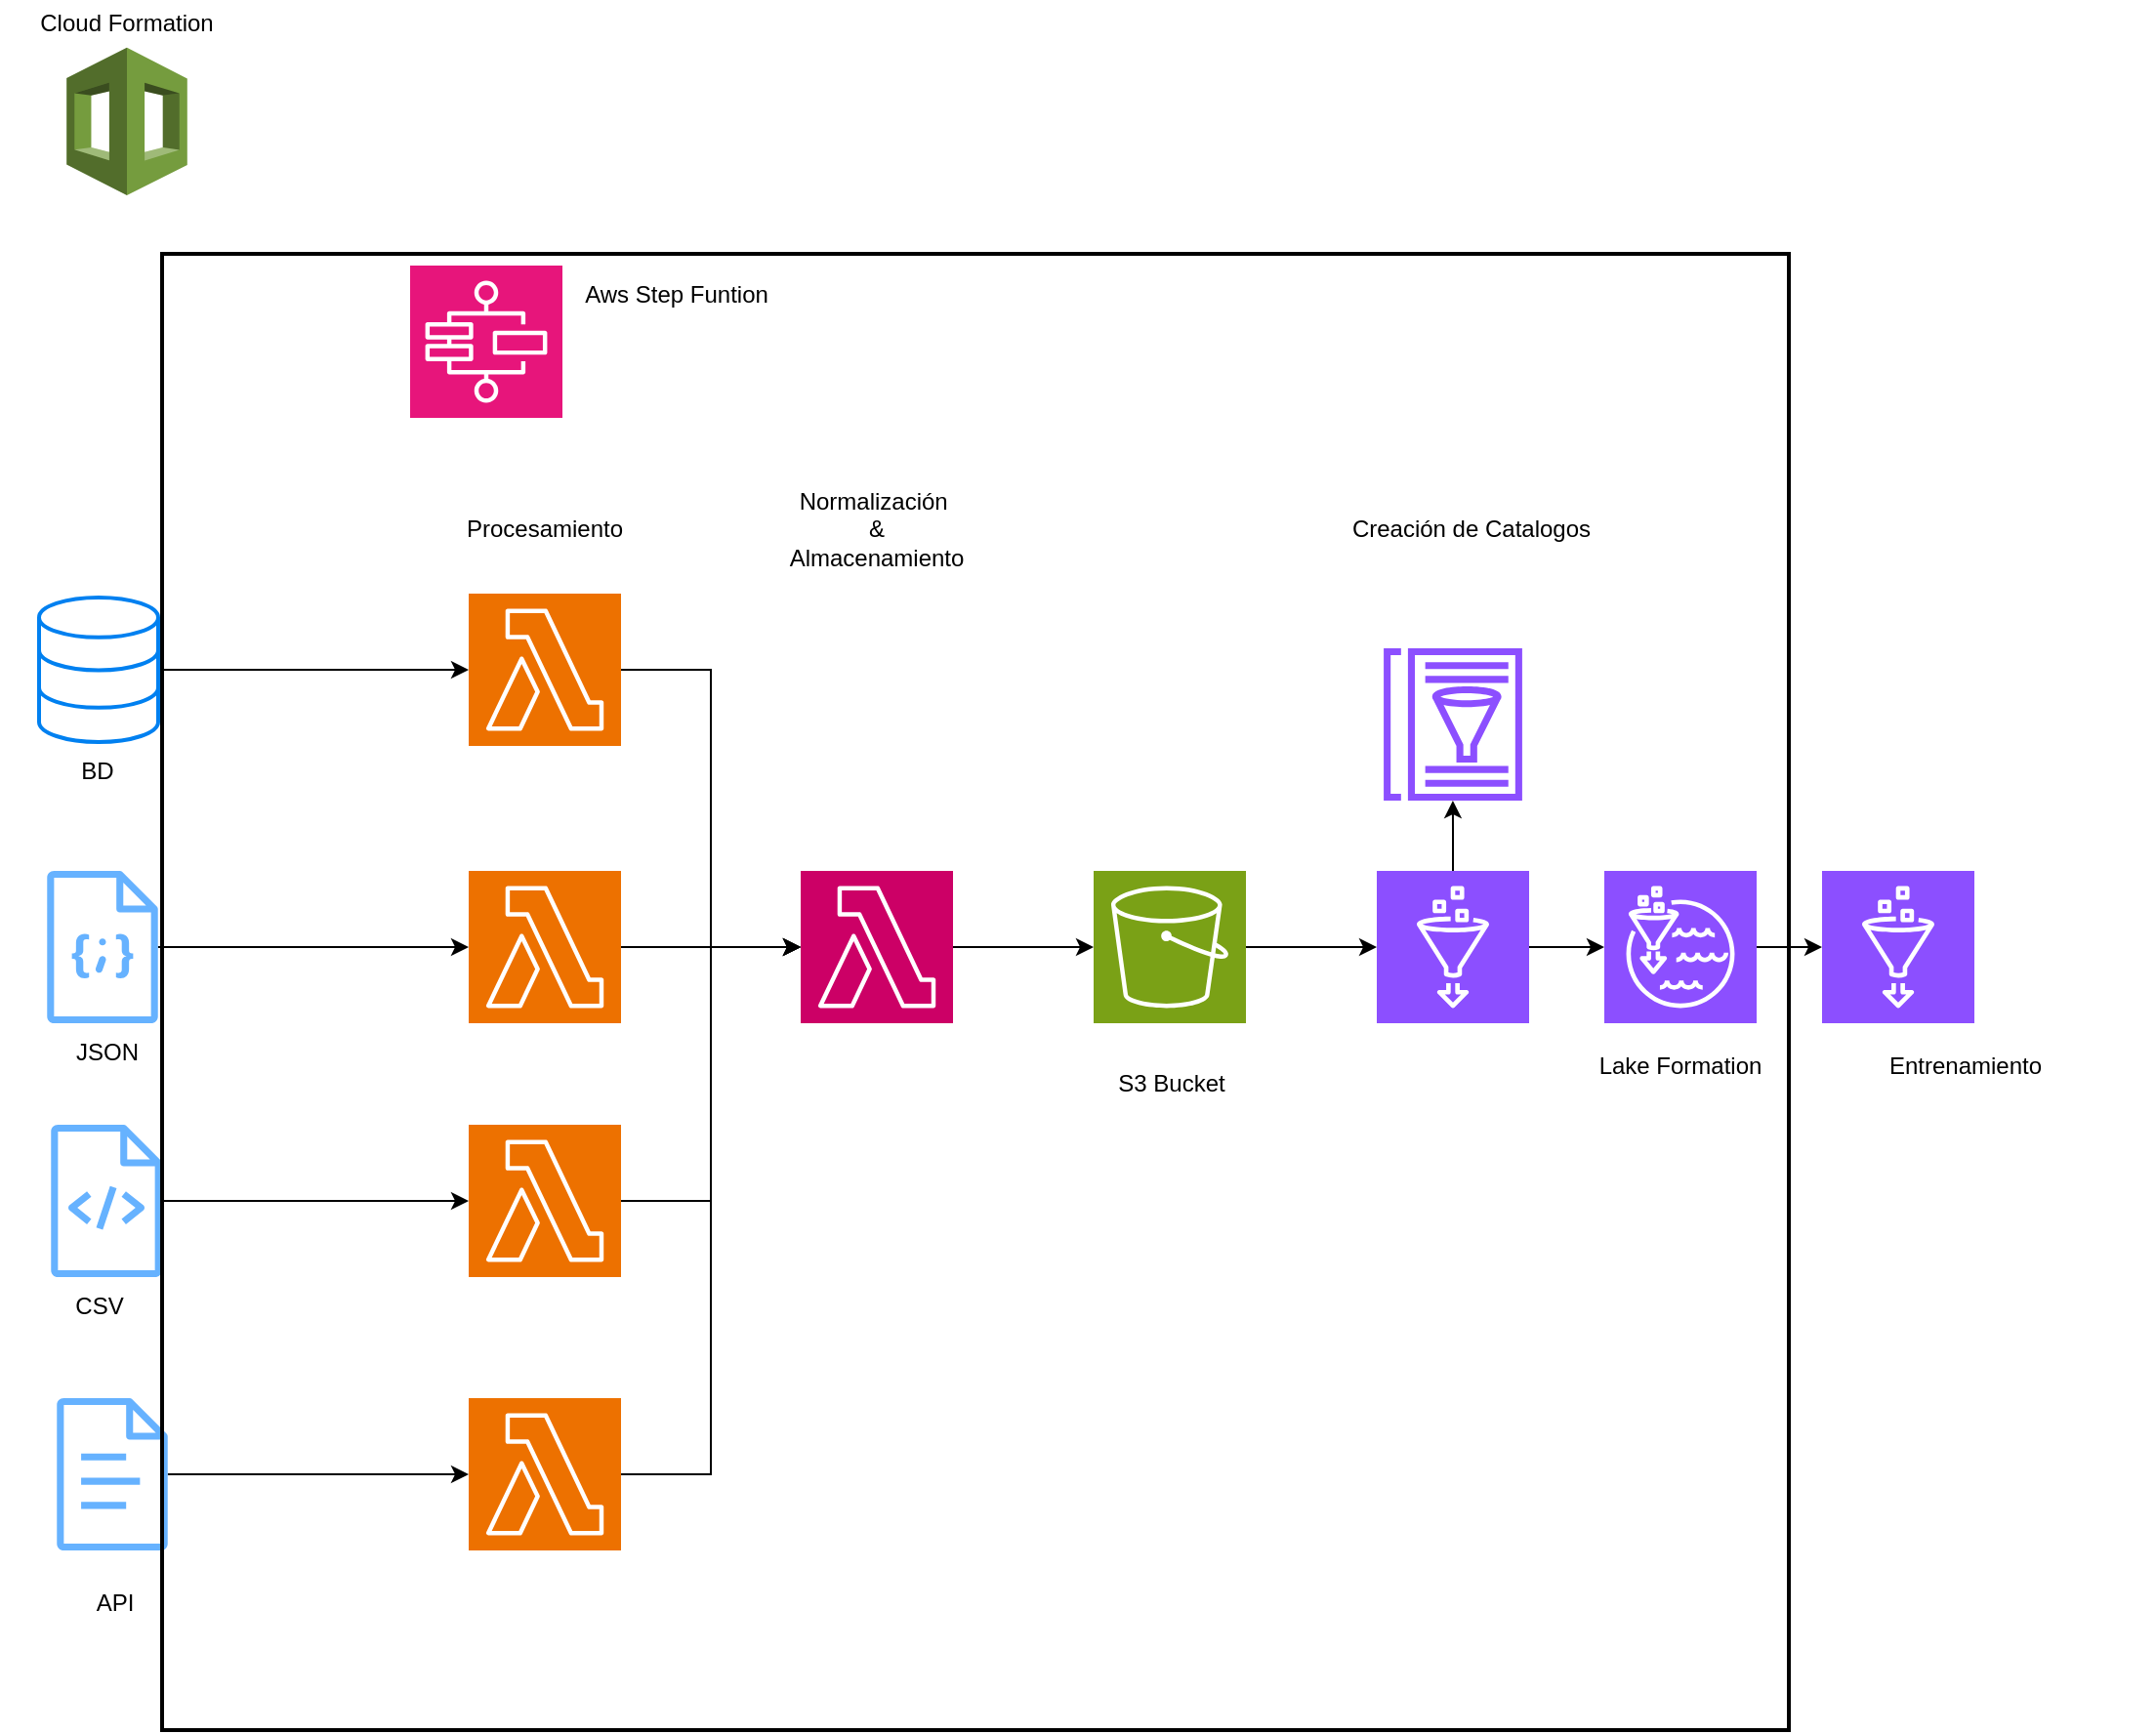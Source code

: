 <mxfile version="27.1.1">
  <diagram name="Página-1" id="gfYEeVXDrZuQ-25ZXmSc">
    <mxGraphModel dx="1854" dy="933" grid="1" gridSize="10" guides="1" tooltips="1" connect="1" arrows="1" fold="1" page="1" pageScale="1" pageWidth="300" pageHeight="1000" math="0" shadow="0">
      <root>
        <mxCell id="0" />
        <mxCell id="1" parent="0" />
        <mxCell id="uiOcUS1UXc89rVokBoGU-22" style="edgeStyle=orthogonalEdgeStyle;rounded=0;orthogonalLoop=1;jettySize=auto;html=1;" parent="1" source="uiOcUS1UXc89rVokBoGU-13" target="uiOcUS1UXc89rVokBoGU-18" edge="1">
          <mxGeometry relative="1" as="geometry" />
        </mxCell>
        <mxCell id="uiOcUS1UXc89rVokBoGU-19" style="edgeStyle=orthogonalEdgeStyle;rounded=0;orthogonalLoop=1;jettySize=auto;html=1;entryX=0;entryY=0.5;entryDx=0;entryDy=0;entryPerimeter=0;" parent="1" source="uiOcUS1UXc89rVokBoGU-15" target="uiOcUS1UXc89rVokBoGU-8" edge="1">
          <mxGeometry relative="1" as="geometry" />
        </mxCell>
        <mxCell id="uiOcUS1UXc89rVokBoGU-20" style="edgeStyle=orthogonalEdgeStyle;rounded=0;orthogonalLoop=1;jettySize=auto;html=1;entryX=0;entryY=0.5;entryDx=0;entryDy=0;entryPerimeter=0;" parent="1" source="uiOcUS1UXc89rVokBoGU-3" target="uiOcUS1UXc89rVokBoGU-9" edge="1">
          <mxGeometry relative="1" as="geometry" />
        </mxCell>
        <mxCell id="uiOcUS1UXc89rVokBoGU-21" style="edgeStyle=orthogonalEdgeStyle;rounded=0;orthogonalLoop=1;jettySize=auto;html=1;entryX=0;entryY=0.5;entryDx=0;entryDy=0;entryPerimeter=0;" parent="1" source="uiOcUS1UXc89rVokBoGU-2" target="uiOcUS1UXc89rVokBoGU-17" edge="1">
          <mxGeometry relative="1" as="geometry" />
        </mxCell>
        <mxCell id="uiOcUS1UXc89rVokBoGU-71" value="" style="edgeStyle=orthogonalEdgeStyle;rounded=0;orthogonalLoop=1;jettySize=auto;html=1;" parent="1" source="uiOcUS1UXc89rVokBoGU-28" target="uiOcUS1UXc89rVokBoGU-6" edge="1">
          <mxGeometry relative="1" as="geometry">
            <mxPoint x="242" y="510" as="sourcePoint" />
            <mxPoint x="460" y="540" as="targetPoint" />
          </mxGeometry>
        </mxCell>
        <mxCell id="-XqWnuMyjsbEsFp_BdXn-17" value="" style="group" parent="1" vertex="1" connectable="0">
          <mxGeometry x="-180" y="50" width="130" height="100" as="geometry" />
        </mxCell>
        <mxCell id="-XqWnuMyjsbEsFp_BdXn-14" value="" style="outlineConnect=0;dashed=0;verticalLabelPosition=bottom;verticalAlign=top;align=center;html=1;shape=mxgraph.aws3.cloudformation;fillColor=#759C3E;gradientColor=none;" parent="-XqWnuMyjsbEsFp_BdXn-17" vertex="1">
          <mxGeometry x="34.115" y="24.39" width="61.77" height="75.61" as="geometry" />
        </mxCell>
        <mxCell id="-XqWnuMyjsbEsFp_BdXn-16" value="&lt;font face=&quot;Arial, sans-serif&quot;&gt;&lt;span style=&quot;white-space-collapse: preserve;&quot;&gt;Cloud Formation&lt;/span&gt;&lt;/font&gt;" style="text;html=1;align=center;verticalAlign=middle;whiteSpace=wrap;rounded=0;" parent="-XqWnuMyjsbEsFp_BdXn-17" vertex="1">
          <mxGeometry width="130" height="24.39" as="geometry" />
        </mxCell>
        <mxCell id="-XqWnuMyjsbEsFp_BdXn-18" value="" style="group" parent="1" vertex="1" connectable="0">
          <mxGeometry x="-160" y="356" width="69" height="530" as="geometry" />
        </mxCell>
        <mxCell id="uiOcUS1UXc89rVokBoGU-2" value="" style="sketch=0;outlineConnect=0;fontColor=#232F3E;gradientColor=none;fillColor=#66B2FF;strokeColor=none;dashed=0;verticalLabelPosition=bottom;verticalAlign=top;align=center;html=1;fontSize=12;fontStyle=0;aspect=fixed;pointerEvents=1;shape=mxgraph.aws4.source_code;" parent="-XqWnuMyjsbEsFp_BdXn-18" vertex="1">
          <mxGeometry x="6" y="270" width="57" height="78" as="geometry" />
        </mxCell>
        <mxCell id="uiOcUS1UXc89rVokBoGU-3" value="" style="sketch=0;outlineConnect=0;fontColor=#232F3E;gradientColor=none;fillColor=#66B2FF;strokeColor=none;dashed=0;verticalLabelPosition=bottom;verticalAlign=top;align=center;html=1;fontSize=12;fontStyle=0;aspect=fixed;pointerEvents=1;shape=mxgraph.aws4.json_script;" parent="-XqWnuMyjsbEsFp_BdXn-18" vertex="1">
          <mxGeometry x="4" y="140" width="57" height="78" as="geometry" />
        </mxCell>
        <mxCell id="uiOcUS1UXc89rVokBoGU-10" value="BD" style="text;html=1;align=center;verticalAlign=middle;whiteSpace=wrap;rounded=0;" parent="-XqWnuMyjsbEsFp_BdXn-18" vertex="1">
          <mxGeometry y="74" width="60" height="30" as="geometry" />
        </mxCell>
        <mxCell id="uiOcUS1UXc89rVokBoGU-11" value="JSON" style="text;html=1;align=center;verticalAlign=middle;whiteSpace=wrap;rounded=0;" parent="-XqWnuMyjsbEsFp_BdXn-18" vertex="1">
          <mxGeometry x="4.5" y="218" width="60" height="30" as="geometry" />
        </mxCell>
        <mxCell id="uiOcUS1UXc89rVokBoGU-12" value="CSV" style="text;html=1;align=center;verticalAlign=middle;whiteSpace=wrap;rounded=0;" parent="-XqWnuMyjsbEsFp_BdXn-18" vertex="1">
          <mxGeometry x="1" y="348" width="60" height="30" as="geometry" />
        </mxCell>
        <mxCell id="uiOcUS1UXc89rVokBoGU-13" value="" style="sketch=0;outlineConnect=0;fontColor=#232F3E;gradientColor=none;fillColor=#66B2FF;strokeColor=none;dashed=0;verticalLabelPosition=bottom;verticalAlign=top;align=center;html=1;fontSize=12;fontStyle=0;aspect=fixed;pointerEvents=1;shape=mxgraph.aws4.document;" parent="-XqWnuMyjsbEsFp_BdXn-18" vertex="1">
          <mxGeometry x="9" y="410" width="57" height="78" as="geometry" />
        </mxCell>
        <mxCell id="uiOcUS1UXc89rVokBoGU-14" value="API" style="text;html=1;align=center;verticalAlign=middle;whiteSpace=wrap;rounded=0;" parent="-XqWnuMyjsbEsFp_BdXn-18" vertex="1">
          <mxGeometry x="9" y="500" width="60" height="30" as="geometry" />
        </mxCell>
        <mxCell id="uiOcUS1UXc89rVokBoGU-15" value="" style="html=1;verticalLabelPosition=bottom;align=center;labelBackgroundColor=#ffffff;verticalAlign=top;strokeWidth=2;strokeColor=#0080F0;shadow=0;dashed=0;shape=mxgraph.ios7.icons.data;" parent="-XqWnuMyjsbEsFp_BdXn-18" vertex="1">
          <mxGeometry width="61" height="74" as="geometry" />
        </mxCell>
        <mxCell id="-XqWnuMyjsbEsFp_BdXn-20" value="" style="group" parent="1" vertex="1" connectable="0">
          <mxGeometry x="20" y="180" width="903" height="756" as="geometry" />
        </mxCell>
        <mxCell id="uiOcUS1UXc89rVokBoGU-8" value="" style="sketch=0;points=[[0,0,0],[0.25,0,0],[0.5,0,0],[0.75,0,0],[1,0,0],[0,1,0],[0.25,1,0],[0.5,1,0],[0.75,1,0],[1,1,0],[0,0.25,0],[0,0.5,0],[0,0.75,0],[1,0.25,0],[1,0.5,0],[1,0.75,0]];outlineConnect=0;fontColor=#232F3E;fillColor=#ED7100;strokeColor=#ffffff;dashed=0;verticalLabelPosition=bottom;verticalAlign=top;align=center;html=1;fontSize=12;fontStyle=0;aspect=fixed;shape=mxgraph.aws4.resourceIcon;resIcon=mxgraph.aws4.lambda;" parent="-XqWnuMyjsbEsFp_BdXn-20" vertex="1">
          <mxGeometry x="40" y="174" width="78" height="78" as="geometry" />
        </mxCell>
        <mxCell id="uiOcUS1UXc89rVokBoGU-39" style="edgeStyle=orthogonalEdgeStyle;rounded=0;orthogonalLoop=1;jettySize=auto;html=1;" parent="-XqWnuMyjsbEsFp_BdXn-20" source="uiOcUS1UXc89rVokBoGU-9" target="uiOcUS1UXc89rVokBoGU-28" edge="1">
          <mxGeometry relative="1" as="geometry" />
        </mxCell>
        <mxCell id="uiOcUS1UXc89rVokBoGU-9" value="" style="sketch=0;points=[[0,0,0],[0.25,0,0],[0.5,0,0],[0.75,0,0],[1,0,0],[0,1,0],[0.25,1,0],[0.5,1,0],[0.75,1,0],[1,1,0],[0,0.25,0],[0,0.5,0],[0,0.75,0],[1,0.25,0],[1,0.5,0],[1,0.75,0]];outlineConnect=0;fontColor=#232F3E;fillColor=#ED7100;strokeColor=#ffffff;dashed=0;verticalLabelPosition=bottom;verticalAlign=top;align=center;html=1;fontSize=12;fontStyle=0;aspect=fixed;shape=mxgraph.aws4.resourceIcon;resIcon=mxgraph.aws4.lambda;" parent="-XqWnuMyjsbEsFp_BdXn-20" vertex="1">
          <mxGeometry x="40" y="316" width="78" height="78" as="geometry" />
        </mxCell>
        <mxCell id="uiOcUS1UXc89rVokBoGU-17" value="" style="sketch=0;points=[[0,0,0],[0.25,0,0],[0.5,0,0],[0.75,0,0],[1,0,0],[0,1,0],[0.25,1,0],[0.5,1,0],[0.75,1,0],[1,1,0],[0,0.25,0],[0,0.5,0],[0,0.75,0],[1,0.25,0],[1,0.5,0],[1,0.75,0]];outlineConnect=0;fontColor=#232F3E;fillColor=#ED7100;strokeColor=#ffffff;dashed=0;verticalLabelPosition=bottom;verticalAlign=top;align=center;html=1;fontSize=12;fontStyle=0;aspect=fixed;shape=mxgraph.aws4.resourceIcon;resIcon=mxgraph.aws4.lambda;" parent="-XqWnuMyjsbEsFp_BdXn-20" vertex="1">
          <mxGeometry x="40" y="446" width="78" height="78" as="geometry" />
        </mxCell>
        <mxCell id="uiOcUS1UXc89rVokBoGU-18" value="" style="sketch=0;points=[[0,0,0],[0.25,0,0],[0.5,0,0],[0.75,0,0],[1,0,0],[0,1,0],[0.25,1,0],[0.5,1,0],[0.75,1,0],[1,1,0],[0,0.25,0],[0,0.5,0],[0,0.75,0],[1,0.25,0],[1,0.5,0],[1,0.75,0]];outlineConnect=0;fontColor=#232F3E;fillColor=#ED7100;strokeColor=#ffffff;dashed=0;verticalLabelPosition=bottom;verticalAlign=top;align=center;html=1;fontSize=12;fontStyle=0;aspect=fixed;shape=mxgraph.aws4.resourceIcon;resIcon=mxgraph.aws4.lambda;" parent="-XqWnuMyjsbEsFp_BdXn-20" vertex="1">
          <mxGeometry x="40" y="586" width="78" height="78" as="geometry" />
        </mxCell>
        <mxCell id="uiOcUS1UXc89rVokBoGU-28" value="" style="sketch=0;points=[[0,0,0],[0.25,0,0],[0.5,0,0],[0.75,0,0],[1,0,0],[0,1,0],[0.25,1,0],[0.5,1,0],[0.75,1,0],[1,1,0],[0,0.25,0],[0,0.5,0],[0,0.75,0],[1,0.25,0],[1,0.5,0],[1,0.75,0]];outlineConnect=0;fontColor=#232F3E;fillColor=#CC0066;strokeColor=#ffffff;dashed=0;verticalLabelPosition=bottom;verticalAlign=top;align=center;html=1;fontSize=12;fontStyle=0;aspect=fixed;shape=mxgraph.aws4.resourceIcon;resIcon=mxgraph.aws4.lambda;" parent="-XqWnuMyjsbEsFp_BdXn-20" vertex="1">
          <mxGeometry x="210" y="316" width="78" height="78" as="geometry" />
        </mxCell>
        <mxCell id="uiOcUS1UXc89rVokBoGU-35" value="Normalización&amp;nbsp;&lt;div&gt;&amp;amp;&lt;/div&gt;&lt;div&gt;Almacenamiento&lt;/div&gt;" style="text;html=1;align=center;verticalAlign=middle;whiteSpace=wrap;rounded=0;" parent="-XqWnuMyjsbEsFp_BdXn-20" vertex="1">
          <mxGeometry x="219" y="126" width="60" height="30" as="geometry" />
        </mxCell>
        <mxCell id="uiOcUS1UXc89rVokBoGU-37" value="Procesamiento" style="text;html=1;align=center;verticalAlign=middle;whiteSpace=wrap;rounded=0;" parent="-XqWnuMyjsbEsFp_BdXn-20" vertex="1">
          <mxGeometry x="49" y="126" width="60" height="30" as="geometry" />
        </mxCell>
        <mxCell id="uiOcUS1UXc89rVokBoGU-38" style="edgeStyle=orthogonalEdgeStyle;rounded=0;orthogonalLoop=1;jettySize=auto;html=1;entryX=0;entryY=0.5;entryDx=0;entryDy=0;entryPerimeter=0;" parent="-XqWnuMyjsbEsFp_BdXn-20" source="uiOcUS1UXc89rVokBoGU-8" target="uiOcUS1UXc89rVokBoGU-28" edge="1">
          <mxGeometry relative="1" as="geometry" />
        </mxCell>
        <mxCell id="uiOcUS1UXc89rVokBoGU-41" style="edgeStyle=orthogonalEdgeStyle;rounded=0;orthogonalLoop=1;jettySize=auto;html=1;entryX=0;entryY=0.5;entryDx=0;entryDy=0;entryPerimeter=0;" parent="-XqWnuMyjsbEsFp_BdXn-20" source="uiOcUS1UXc89rVokBoGU-17" target="uiOcUS1UXc89rVokBoGU-28" edge="1">
          <mxGeometry relative="1" as="geometry" />
        </mxCell>
        <mxCell id="uiOcUS1UXc89rVokBoGU-42" style="edgeStyle=orthogonalEdgeStyle;rounded=0;orthogonalLoop=1;jettySize=auto;html=1;entryX=0;entryY=0.5;entryDx=0;entryDy=0;entryPerimeter=0;" parent="-XqWnuMyjsbEsFp_BdXn-20" source="uiOcUS1UXc89rVokBoGU-18" target="uiOcUS1UXc89rVokBoGU-28" edge="1">
          <mxGeometry relative="1" as="geometry" />
        </mxCell>
        <mxCell id="-XqWnuMyjsbEsFp_BdXn-1" value="" style="sketch=0;points=[[0,0,0],[0.25,0,0],[0.5,0,0],[0.75,0,0],[1,0,0],[0,1,0],[0.25,1,0],[0.5,1,0],[0.75,1,0],[1,1,0],[0,0.25,0],[0,0.5,0],[0,0.75,0],[1,0.25,0],[1,0.5,0],[1,0.75,0]];outlineConnect=0;fontColor=#232F3E;fillColor=#E7157B;strokeColor=#ffffff;dashed=0;verticalLabelPosition=bottom;verticalAlign=top;align=center;html=1;fontSize=12;fontStyle=0;aspect=fixed;shape=mxgraph.aws4.resourceIcon;resIcon=mxgraph.aws4.step_functions;" parent="-XqWnuMyjsbEsFp_BdXn-20" vertex="1">
          <mxGeometry x="10" y="6" width="78" height="78" as="geometry" />
        </mxCell>
        <mxCell id="-XqWnuMyjsbEsFp_BdXn-7" value="&lt;font face=&quot;Arial, sans-serif&quot;&gt;&lt;span style=&quot;white-space-collapse: preserve;&quot;&gt;Aws Step Funtion&lt;/span&gt;&lt;/font&gt;" style="text;html=1;align=center;verticalAlign=middle;whiteSpace=wrap;rounded=0;" parent="-XqWnuMyjsbEsFp_BdXn-20" vertex="1">
          <mxGeometry x="66" y="6" width="161" height="30" as="geometry" />
        </mxCell>
        <mxCell id="-XqWnuMyjsbEsFp_BdXn-19" value="" style="group;movable=1;resizable=1;rotatable=1;deletable=1;editable=1;locked=0;connectable=1;" parent="-XqWnuMyjsbEsFp_BdXn-20" vertex="1" connectable="0">
          <mxGeometry x="376" width="511" height="756" as="geometry" />
        </mxCell>
        <mxCell id="-XqWnuMyjsbEsFp_BdXn-5" value="" style="rounded=0;whiteSpace=wrap;html=1;fillColor=none;strokeWidth=2;" parent="-XqWnuMyjsbEsFp_BdXn-19" vertex="1">
          <mxGeometry x="-493" width="833" height="756" as="geometry" />
        </mxCell>
        <mxCell id="uiOcUS1UXc89rVokBoGU-47" style="edgeStyle=orthogonalEdgeStyle;rounded=0;orthogonalLoop=1;jettySize=auto;html=1;" parent="-XqWnuMyjsbEsFp_BdXn-19" source="uiOcUS1UXc89rVokBoGU-44" target="uiOcUS1UXc89rVokBoGU-45" edge="1">
          <mxGeometry relative="1" as="geometry" />
        </mxCell>
        <mxCell id="uiOcUS1UXc89rVokBoGU-44" value="" style="sketch=0;points=[[0,0,0],[0.25,0,0],[0.5,0,0],[0.75,0,0],[1,0,0],[0,1,0],[0.25,1,0],[0.5,1,0],[0.75,1,0],[1,1,0],[0,0.25,0],[0,0.5,0],[0,0.75,0],[1,0.25,0],[1,0.5,0],[1,0.75,0]];outlineConnect=0;fontColor=#232F3E;fillColor=#8C4FFF;strokeColor=#ffffff;dashed=0;verticalLabelPosition=bottom;verticalAlign=top;align=center;html=1;fontSize=12;fontStyle=0;aspect=fixed;shape=mxgraph.aws4.resourceIcon;resIcon=mxgraph.aws4.glue;" parent="-XqWnuMyjsbEsFp_BdXn-19" vertex="1">
          <mxGeometry x="129" y="316" width="78" height="78" as="geometry" />
        </mxCell>
        <mxCell id="uiOcUS1UXc89rVokBoGU-45" value="" style="sketch=0;outlineConnect=0;fontColor=#232F3E;gradientColor=none;fillColor=#8C4FFF;strokeColor=none;dashed=0;verticalLabelPosition=bottom;verticalAlign=top;align=center;html=1;fontSize=12;fontStyle=0;aspect=fixed;pointerEvents=1;shape=mxgraph.aws4.glue_data_catalog;" parent="-XqWnuMyjsbEsFp_BdXn-19" vertex="1">
          <mxGeometry x="132" y="202" width="72" height="78" as="geometry" />
        </mxCell>
        <mxCell id="uiOcUS1UXc89rVokBoGU-49" style="edgeStyle=orthogonalEdgeStyle;rounded=0;orthogonalLoop=1;jettySize=auto;html=1;" parent="-XqWnuMyjsbEsFp_BdXn-19" source="uiOcUS1UXc89rVokBoGU-44" target="uiOcUS1UXc89rVokBoGU-51" edge="1">
          <mxGeometry relative="1" as="geometry">
            <mxPoint x="254" y="354" as="targetPoint" />
          </mxGeometry>
        </mxCell>
        <mxCell id="uiOcUS1UXc89rVokBoGU-51" value="" style="sketch=0;points=[[0,0,0],[0.25,0,0],[0.5,0,0],[0.75,0,0],[1,0,0],[0,1,0],[0.25,1,0],[0.5,1,0],[0.75,1,0],[1,1,0],[0,0.25,0],[0,0.5,0],[0,0.75,0],[1,0.25,0],[1,0.5,0],[1,0.75,0]];outlineConnect=0;fontColor=#232F3E;fillColor=#8C4FFF;strokeColor=#ffffff;dashed=0;verticalLabelPosition=bottom;verticalAlign=top;align=center;html=1;fontSize=12;fontStyle=0;aspect=fixed;shape=mxgraph.aws4.resourceIcon;resIcon=mxgraph.aws4.lake_formation;" parent="-XqWnuMyjsbEsFp_BdXn-19" vertex="1">
          <mxGeometry x="245.5" y="316" width="78" height="78" as="geometry" />
        </mxCell>
        <mxCell id="uiOcUS1UXc89rVokBoGU-52" value="" style="sketch=0;points=[[0,0,0],[0.25,0,0],[0.5,0,0],[0.75,0,0],[1,0,0],[0,1,0],[0.25,1,0],[0.5,1,0],[0.75,1,0],[1,1,0],[0,0.25,0],[0,0.5,0],[0,0.75,0],[1,0.25,0],[1,0.5,0],[1,0.75,0]];outlineConnect=0;fontColor=#232F3E;fillColor=#8C4FFF;strokeColor=#ffffff;dashed=0;verticalLabelPosition=bottom;verticalAlign=top;align=center;html=1;fontSize=12;fontStyle=0;aspect=fixed;shape=mxgraph.aws4.resourceIcon;resIcon=mxgraph.aws4.glue;" parent="-XqWnuMyjsbEsFp_BdXn-19" vertex="1">
          <mxGeometry x="357" y="316" width="78" height="78" as="geometry" />
        </mxCell>
        <mxCell id="uiOcUS1UXc89rVokBoGU-53" style="edgeStyle=orthogonalEdgeStyle;rounded=0;orthogonalLoop=1;jettySize=auto;html=1;entryX=0;entryY=0.5;entryDx=0;entryDy=0;entryPerimeter=0;" parent="-XqWnuMyjsbEsFp_BdXn-19" source="uiOcUS1UXc89rVokBoGU-51" target="uiOcUS1UXc89rVokBoGU-52" edge="1">
          <mxGeometry relative="1" as="geometry" />
        </mxCell>
        <mxCell id="uiOcUS1UXc89rVokBoGU-55" value="&lt;span id=&quot;docs-internal-guid-f54655bc-7fff-d866-c26d-fa4de6e5eb7c&quot;&gt;&lt;span style=&quot;font-family: Arial, sans-serif; background-color: transparent; font-variant-numeric: normal; font-variant-east-asian: normal; font-variant-alternates: normal; font-variant-position: normal; font-variant-emoji: normal; vertical-align: baseline; white-space-collapse: preserve;&quot;&gt;&lt;font&gt;Lake Formation&lt;/font&gt;&lt;/span&gt;&lt;/span&gt;" style="text;html=1;align=center;verticalAlign=middle;whiteSpace=wrap;rounded=0;" parent="-XqWnuMyjsbEsFp_BdXn-19" vertex="1">
          <mxGeometry x="204" y="401" width="161" height="30" as="geometry" />
        </mxCell>
        <mxCell id="uiOcUS1UXc89rVokBoGU-56" value="&lt;font face=&quot;Arial, sans-serif&quot;&gt;&lt;span style=&quot;white-space-collapse: preserve;&quot;&gt;Creación de Catalogos&lt;/span&gt;&lt;/font&gt;" style="text;html=1;align=center;verticalAlign=middle;whiteSpace=wrap;rounded=0;" parent="-XqWnuMyjsbEsFp_BdXn-19" vertex="1">
          <mxGeometry x="97" y="126" width="161" height="30" as="geometry" />
        </mxCell>
        <mxCell id="uiOcUS1UXc89rVokBoGU-54" value="&lt;span id=&quot;docs-internal-guid-f54655bc-7fff-d866-c26d-fa4de6e5eb7c&quot;&gt;&lt;span style=&quot;font-family: Arial, sans-serif; background-color: transparent; font-variant-numeric: normal; font-variant-east-asian: normal; font-variant-alternates: normal; font-variant-position: normal; font-variant-emoji: normal; vertical-align: baseline; white-space-collapse: preserve;&quot;&gt;&lt;font&gt;Entrenamiento&lt;/font&gt;&lt;/span&gt;&lt;/span&gt;" style="text;html=1;align=center;verticalAlign=middle;whiteSpace=wrap;rounded=0;" parent="-XqWnuMyjsbEsFp_BdXn-19" vertex="1">
          <mxGeometry x="350" y="401" width="161" height="30" as="geometry" />
        </mxCell>
        <mxCell id="uiOcUS1UXc89rVokBoGU-6" value="" style="sketch=0;points=[[0,0,0],[0.25,0,0],[0.5,0,0],[0.75,0,0],[1,0,0],[0,1,0],[0.25,1,0],[0.5,1,0],[0.75,1,0],[1,1,0],[0,0.25,0],[0,0.5,0],[0,0.75,0],[1,0.25,0],[1,0.5,0],[1,0.75,0]];outlineConnect=0;fontColor=#232F3E;fillColor=#7AA116;strokeColor=#ffffff;dashed=0;verticalLabelPosition=bottom;verticalAlign=top;align=center;html=1;fontSize=12;fontStyle=0;aspect=fixed;shape=mxgraph.aws4.resourceIcon;resIcon=mxgraph.aws4.s3;" parent="1" vertex="1">
          <mxGeometry x="380" y="496" width="78" height="78" as="geometry" />
        </mxCell>
        <mxCell id="-XqWnuMyjsbEsFp_BdXn-8" style="edgeStyle=orthogonalEdgeStyle;rounded=0;orthogonalLoop=1;jettySize=auto;html=1;" parent="1" source="uiOcUS1UXc89rVokBoGU-6" target="uiOcUS1UXc89rVokBoGU-44" edge="1">
          <mxGeometry relative="1" as="geometry" />
        </mxCell>
        <mxCell id="uiOcUS1UXc89rVokBoGU-7" value="S3 Bucket" style="text;html=1;align=center;verticalAlign=middle;whiteSpace=wrap;rounded=0;" parent="1" vertex="1">
          <mxGeometry x="390" y="590" width="60" height="30" as="geometry" />
        </mxCell>
      </root>
    </mxGraphModel>
  </diagram>
</mxfile>
